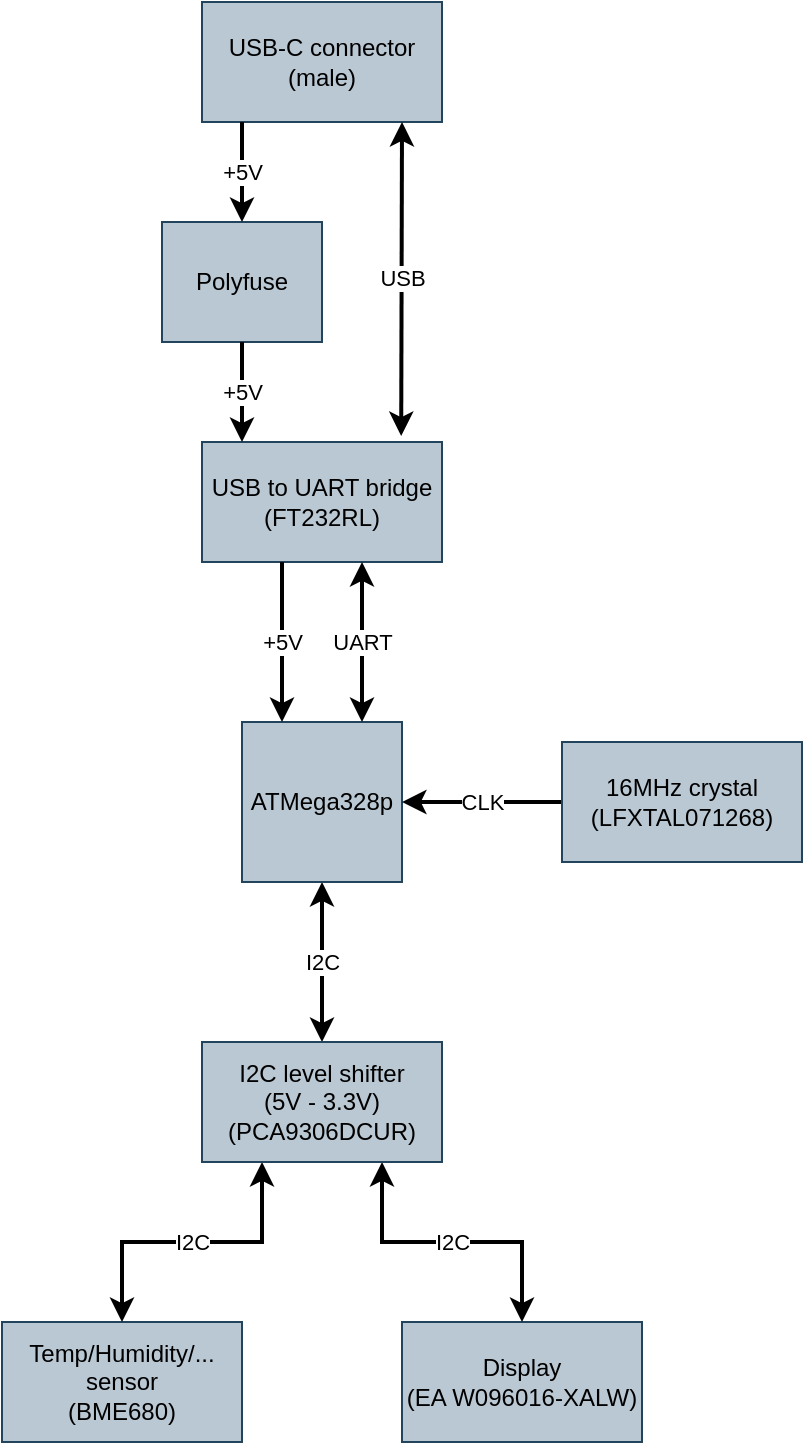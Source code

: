 <mxfile version="21.1.1" type="device">
  <diagram name="Page-1" id="b-2SWCQ-DJqWMEEKV22X">
    <mxGraphModel dx="1050" dy="541" grid="1" gridSize="10" guides="1" tooltips="1" connect="1" arrows="1" fold="1" page="1" pageScale="1" pageWidth="850" pageHeight="1100" math="0" shadow="0">
      <root>
        <mxCell id="0" />
        <mxCell id="1" parent="0" />
        <mxCell id="Fvl1jaqskRdCDuDoKpiO-5" value="I2C" style="edgeStyle=orthogonalEdgeStyle;rounded=0;orthogonalLoop=1;jettySize=auto;html=1;startArrow=classic;startFill=1;endArrow=classic;endFill=1;strokeWidth=2;" parent="1" source="pktKvAscEAZRkxxUJ6Ln-1" target="Fvl1jaqskRdCDuDoKpiO-4" edge="1">
          <mxGeometry relative="1" as="geometry" />
        </mxCell>
        <mxCell id="pktKvAscEAZRkxxUJ6Ln-1" value="ATMega328p" style="whiteSpace=wrap;html=1;aspect=fixed;fillColor=#bac8d3;strokeColor=#23445d;" parent="1" vertex="1">
          <mxGeometry x="360" y="400" width="80" height="80" as="geometry" />
        </mxCell>
        <mxCell id="pktKvAscEAZRkxxUJ6Ln-2" value="USB-C connector&lt;br&gt;(male)" style="rounded=0;whiteSpace=wrap;html=1;fillColor=#bac8d3;strokeColor=#23445d;" parent="1" vertex="1">
          <mxGeometry x="340" y="40" width="120" height="60" as="geometry" />
        </mxCell>
        <mxCell id="pktKvAscEAZRkxxUJ6Ln-5" value="USB to UART bridge&lt;br&gt;(FT232RL)" style="rounded=0;whiteSpace=wrap;html=1;fillColor=#bac8d3;strokeColor=#23445d;" parent="1" vertex="1">
          <mxGeometry x="340" y="260" width="120" height="60" as="geometry" />
        </mxCell>
        <mxCell id="pktKvAscEAZRkxxUJ6Ln-7" value="Polyfuse" style="rounded=0;whiteSpace=wrap;html=1;fillColor=#bac8d3;strokeColor=#23445d;" parent="1" vertex="1">
          <mxGeometry x="320" y="150" width="80" height="60" as="geometry" />
        </mxCell>
        <mxCell id="pktKvAscEAZRkxxUJ6Ln-9" value="UART" style="endArrow=classic;html=1;rounded=0;entryX=0.75;entryY=0;entryDx=0;entryDy=0;startArrow=classic;startFill=1;strokeWidth=2;" parent="1" target="pktKvAscEAZRkxxUJ6Ln-1" edge="1">
          <mxGeometry width="50" height="50" relative="1" as="geometry">
            <mxPoint x="420" y="320" as="sourcePoint" />
            <mxPoint x="450" y="390" as="targetPoint" />
          </mxGeometry>
        </mxCell>
        <mxCell id="pktKvAscEAZRkxxUJ6Ln-10" value="+5V" style="endArrow=classic;html=1;rounded=0;entryX=0.75;entryY=0;entryDx=0;entryDy=0;strokeWidth=2;" parent="1" edge="1">
          <mxGeometry width="50" height="50" relative="1" as="geometry">
            <mxPoint x="380" y="320" as="sourcePoint" />
            <mxPoint x="380" y="400" as="targetPoint" />
          </mxGeometry>
        </mxCell>
        <mxCell id="pktKvAscEAZRkxxUJ6Ln-11" value="+5V" style="endArrow=classic;html=1;rounded=0;strokeWidth=2;" parent="1" edge="1">
          <mxGeometry width="50" height="50" relative="1" as="geometry">
            <mxPoint x="360" y="100" as="sourcePoint" />
            <mxPoint x="360" y="150" as="targetPoint" />
          </mxGeometry>
        </mxCell>
        <mxCell id="pktKvAscEAZRkxxUJ6Ln-15" value="+5V" style="endArrow=classic;html=1;rounded=0;strokeWidth=2;" parent="1" edge="1">
          <mxGeometry width="50" height="50" relative="1" as="geometry">
            <mxPoint x="360" y="210" as="sourcePoint" />
            <mxPoint x="360" y="260" as="targetPoint" />
          </mxGeometry>
        </mxCell>
        <mxCell id="pktKvAscEAZRkxxUJ6Ln-16" value="USB" style="endArrow=classic;html=1;rounded=0;entryX=0.83;entryY=-0.05;entryDx=0;entryDy=0;entryPerimeter=0;startArrow=classic;startFill=1;strokeWidth=2;" parent="1" target="pktKvAscEAZRkxxUJ6Ln-5" edge="1">
          <mxGeometry width="50" height="50" relative="1" as="geometry">
            <mxPoint x="440" y="100" as="sourcePoint" />
            <mxPoint x="440" y="180" as="targetPoint" />
          </mxGeometry>
        </mxCell>
        <mxCell id="pktKvAscEAZRkxxUJ6Ln-17" value="Temp/Humidity/... sensor&lt;br&gt;(BME680)" style="rounded=0;whiteSpace=wrap;html=1;fillColor=#bac8d3;strokeColor=#23445d;" parent="1" vertex="1">
          <mxGeometry x="240" y="700" width="120" height="60" as="geometry" />
        </mxCell>
        <mxCell id="Fvl1jaqskRdCDuDoKpiO-3" value="CLK" style="edgeStyle=orthogonalEdgeStyle;rounded=0;orthogonalLoop=1;jettySize=auto;html=1;startArrow=none;startFill=0;endArrow=classic;endFill=1;strokeWidth=2;" parent="1" source="pktKvAscEAZRkxxUJ6Ln-22" target="pktKvAscEAZRkxxUJ6Ln-1" edge="1">
          <mxGeometry relative="1" as="geometry" />
        </mxCell>
        <mxCell id="pktKvAscEAZRkxxUJ6Ln-22" value="16MHz crystal&lt;br&gt;(LFXTAL071268)" style="rounded=0;whiteSpace=wrap;html=1;fillColor=#bac8d3;strokeColor=#23445d;" parent="1" vertex="1">
          <mxGeometry x="520" y="410" width="120" height="60" as="geometry" />
        </mxCell>
        <mxCell id="pktKvAscEAZRkxxUJ6Ln-27" value="Display&lt;br&gt;(EA W096016-XALW)" style="rounded=0;whiteSpace=wrap;html=1;fillColor=#bac8d3;strokeColor=#23445d;" parent="1" vertex="1">
          <mxGeometry x="440" y="700" width="120" height="60" as="geometry" />
        </mxCell>
        <mxCell id="Fvl1jaqskRdCDuDoKpiO-6" value="I2C" style="edgeStyle=orthogonalEdgeStyle;rounded=0;orthogonalLoop=1;jettySize=auto;html=1;exitX=0.25;exitY=1;exitDx=0;exitDy=0;entryX=0.5;entryY=0;entryDx=0;entryDy=0;startArrow=classic;startFill=1;endArrow=classic;endFill=1;strokeWidth=2;" parent="1" source="Fvl1jaqskRdCDuDoKpiO-4" target="pktKvAscEAZRkxxUJ6Ln-17" edge="1">
          <mxGeometry relative="1" as="geometry" />
        </mxCell>
        <mxCell id="Fvl1jaqskRdCDuDoKpiO-7" value="I2C" style="edgeStyle=orthogonalEdgeStyle;rounded=0;orthogonalLoop=1;jettySize=auto;html=1;exitX=0.75;exitY=1;exitDx=0;exitDy=0;entryX=0.5;entryY=0;entryDx=0;entryDy=0;startArrow=classic;startFill=1;endArrow=classic;endFill=1;strokeWidth=2;" parent="1" source="Fvl1jaqskRdCDuDoKpiO-4" target="pktKvAscEAZRkxxUJ6Ln-27" edge="1">
          <mxGeometry relative="1" as="geometry" />
        </mxCell>
        <mxCell id="Fvl1jaqskRdCDuDoKpiO-4" value="I2C level shifter&lt;br&gt;(5V - 3.3V)&lt;br&gt;(PCA9306DCUR)" style="rounded=0;whiteSpace=wrap;html=1;fillColor=#bac8d3;strokeColor=#23445d;" parent="1" vertex="1">
          <mxGeometry x="340" y="560" width="120" height="60" as="geometry" />
        </mxCell>
      </root>
    </mxGraphModel>
  </diagram>
</mxfile>
